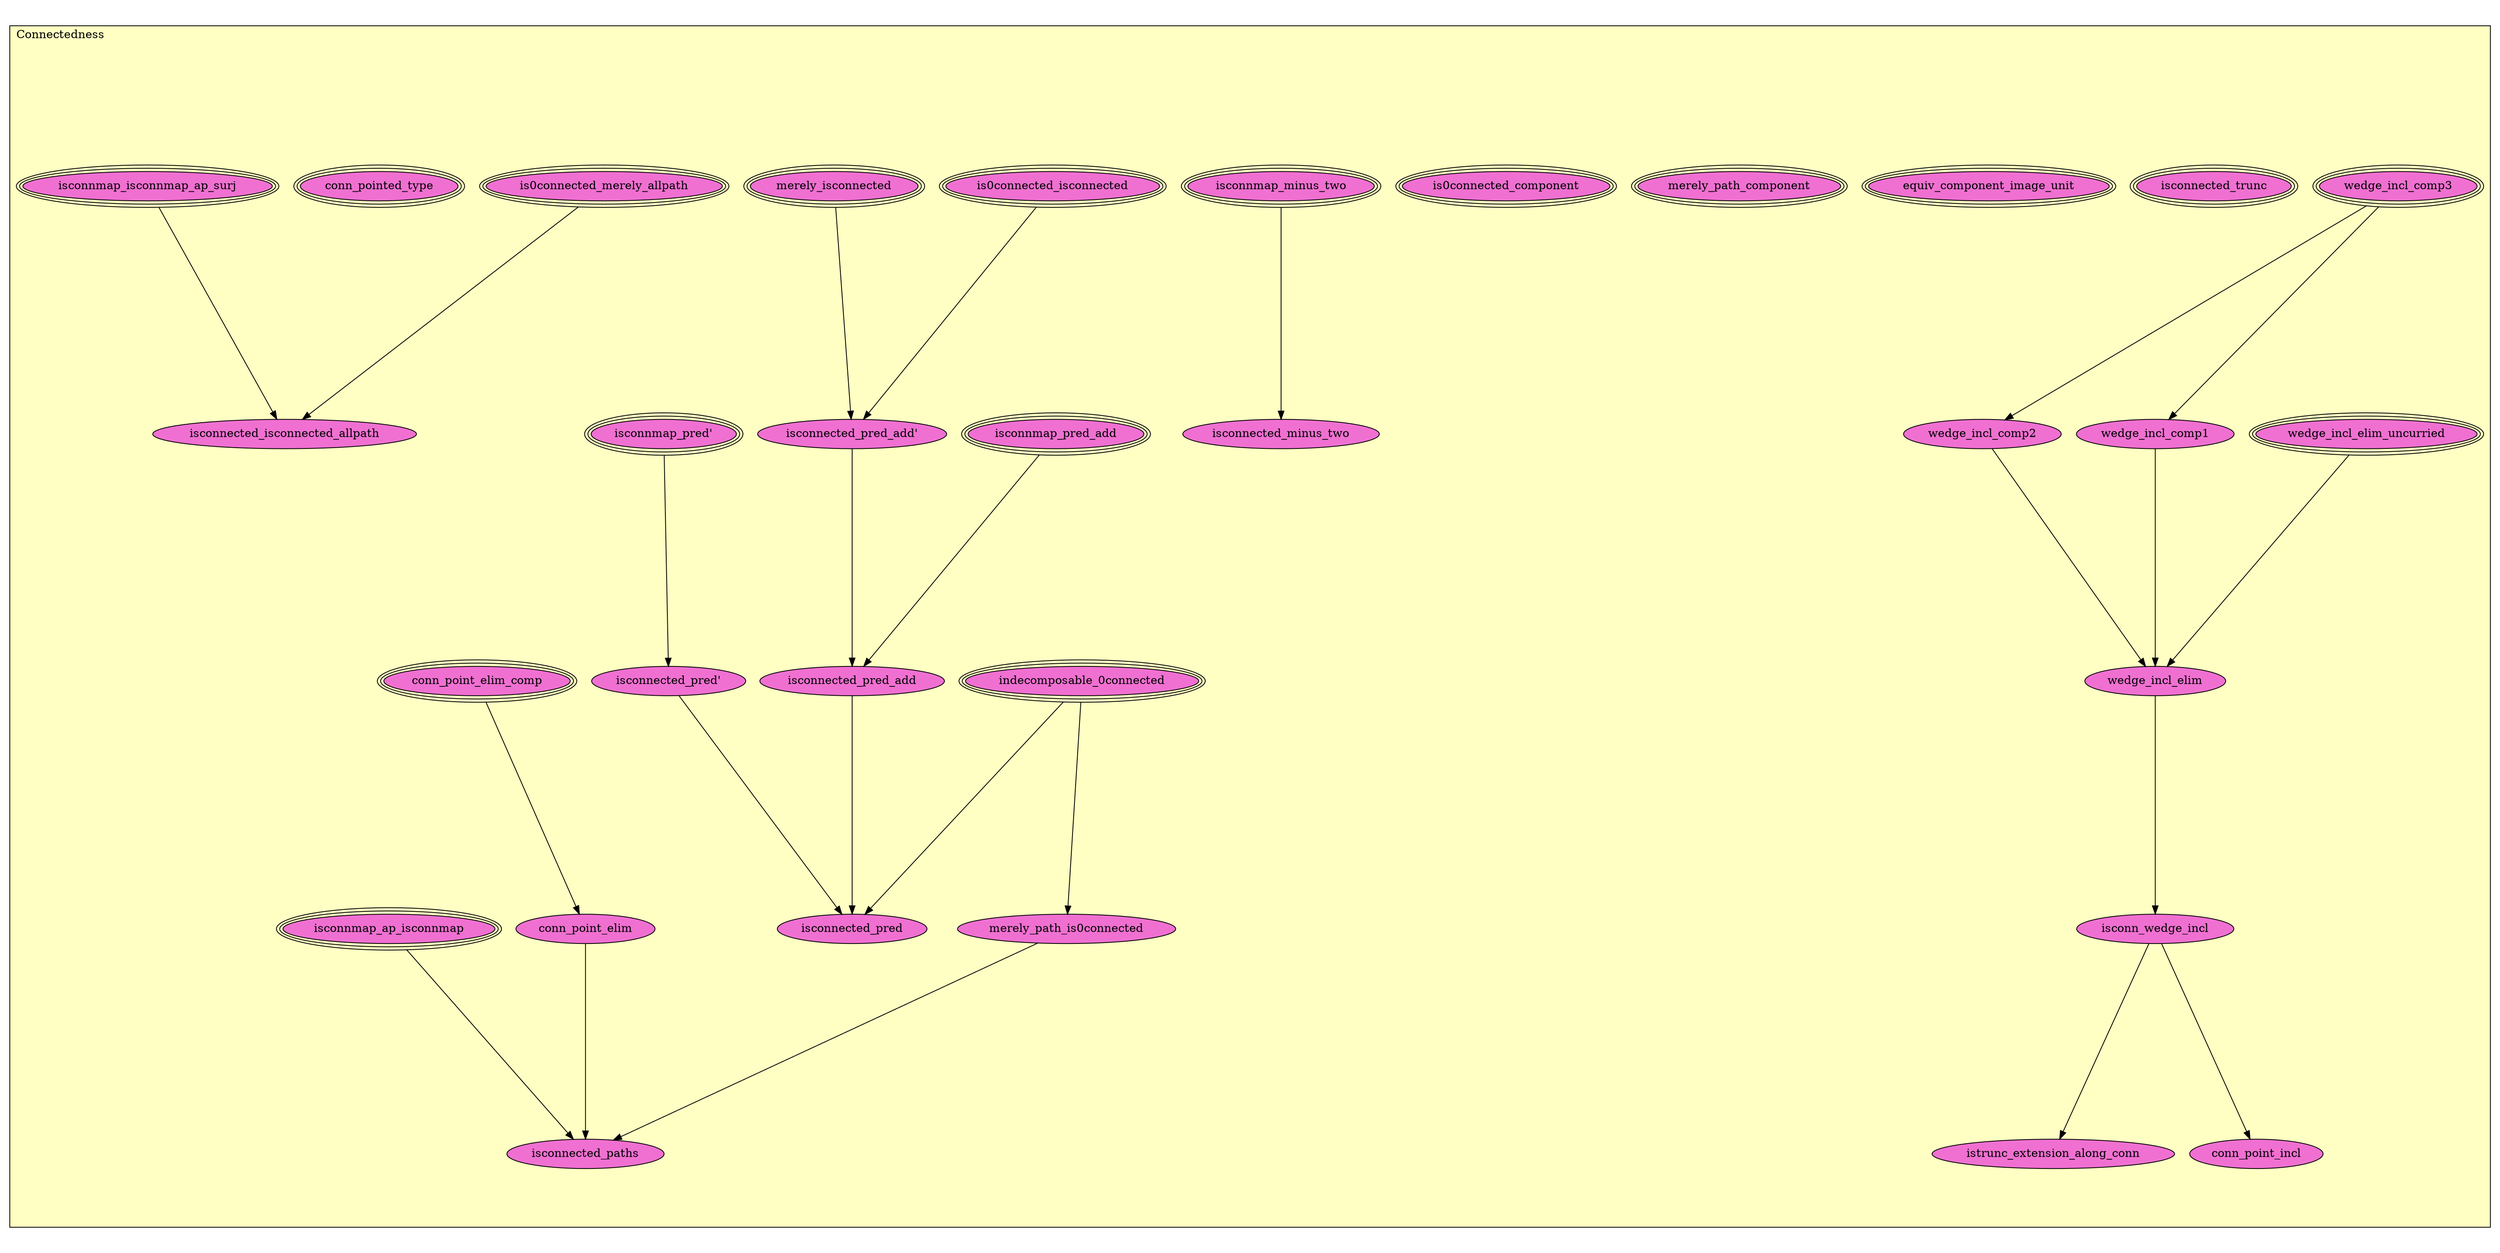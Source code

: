 digraph HoTT_Truncations_Connectedness {
  graph [ratio=0.5]
  node [style=filled]
Connectedness_wedge_incl_elim_uncurried [label="wedge_incl_elim_uncurried", URL=<Connectedness.html#wedge_incl_elim_uncurried>, peripheries=3, fillcolor="#F070D1"] ;
Connectedness_wedge_incl_comp3 [label="wedge_incl_comp3", URL=<Connectedness.html#wedge_incl_comp3>, peripheries=3, fillcolor="#F070D1"] ;
Connectedness_wedge_incl_comp2 [label="wedge_incl_comp2", URL=<Connectedness.html#wedge_incl_comp2>, fillcolor="#F070D1"] ;
Connectedness_wedge_incl_comp1 [label="wedge_incl_comp1", URL=<Connectedness.html#wedge_incl_comp1>, fillcolor="#F070D1"] ;
Connectedness_wedge_incl_elim [label="wedge_incl_elim", URL=<Connectedness.html#wedge_incl_elim>, fillcolor="#F070D1"] ;
Connectedness_isconn_wedge_incl [label="isconn_wedge_incl", URL=<Connectedness.html#isconn_wedge_incl>, fillcolor="#F070D1"] ;
Connectedness_isconnected_trunc [label="isconnected_trunc", URL=<Connectedness.html#isconnected_trunc>, peripheries=3, fillcolor="#F070D1"] ;
Connectedness_indecomposable_0connected [label="indecomposable_0connected", URL=<Connectedness.html#indecomposable_0connected>, peripheries=3, fillcolor="#F070D1"] ;
Connectedness_equiv_component_image_unit [label="equiv_component_image_unit", URL=<Connectedness.html#equiv_component_image_unit>, peripheries=3, fillcolor="#F070D1"] ;
Connectedness_merely_path_component [label="merely_path_component", URL=<Connectedness.html#merely_path_component>, peripheries=3, fillcolor="#F070D1"] ;
Connectedness_is0connected_component [label="is0connected_component", URL=<Connectedness.html#is0connected_component>, peripheries=3, fillcolor="#F070D1"] ;
Connectedness_is0connected_merely_allpath [label="is0connected_merely_allpath", URL=<Connectedness.html#is0connected_merely_allpath>, peripheries=3, fillcolor="#F070D1"] ;
Connectedness_merely_path_is0connected [label="merely_path_is0connected", URL=<Connectedness.html#merely_path_is0connected>, fillcolor="#F070D1"] ;
Connectedness_isconnmap_minus_two [label="isconnmap_minus_two", URL=<Connectedness.html#isconnmap_minus_two>, peripheries=3, fillcolor="#F070D1"] ;
Connectedness_isconnected_minus_two [label="isconnected_minus_two", URL=<Connectedness.html#isconnected_minus_two>, fillcolor="#F070D1"] ;
Connectedness_isconnmap_pred_add [label="isconnmap_pred_add", URL=<Connectedness.html#isconnmap_pred_add>, peripheries=3, fillcolor="#F070D1"] ;
Connectedness_isconnmap_pred_ [label="isconnmap_pred'", URL=<Connectedness.html#isconnmap_pred'>, peripheries=3, fillcolor="#F070D1"] ;
Connectedness_is0connected_isconnected [label="is0connected_isconnected", URL=<Connectedness.html#is0connected_isconnected>, peripheries=3, fillcolor="#F070D1"] ;
Connectedness_merely_isconnected [label="merely_isconnected", URL=<Connectedness.html#merely_isconnected>, peripheries=3, fillcolor="#F070D1"] ;
Connectedness_isconnected_pred_add_ [label="isconnected_pred_add'", URL=<Connectedness.html#isconnected_pred_add'>, fillcolor="#F070D1"] ;
Connectedness_isconnected_pred_add [label="isconnected_pred_add", URL=<Connectedness.html#isconnected_pred_add>, fillcolor="#F070D1"] ;
Connectedness_isconnected_pred_ [label="isconnected_pred'", URL=<Connectedness.html#isconnected_pred'>, fillcolor="#F070D1"] ;
Connectedness_isconnected_pred [label="isconnected_pred", URL=<Connectedness.html#isconnected_pred>, fillcolor="#F070D1"] ;
Connectedness_conn_point_elim_comp [label="conn_point_elim_comp", URL=<Connectedness.html#conn_point_elim_comp>, peripheries=3, fillcolor="#F070D1"] ;
Connectedness_conn_point_elim [label="conn_point_elim", URL=<Connectedness.html#conn_point_elim>, fillcolor="#F070D1"] ;
Connectedness_conn_point_incl [label="conn_point_incl", URL=<Connectedness.html#conn_point_incl>, fillcolor="#F070D1"] ;
Connectedness_conn_pointed_type [label="conn_pointed_type", URL=<Connectedness.html#conn_pointed_type>, peripheries=3, fillcolor="#F070D1"] ;
Connectedness_isconnmap_isconnmap_ap_surj [label="isconnmap_isconnmap_ap_surj", URL=<Connectedness.html#isconnmap_isconnmap_ap_surj>, peripheries=3, fillcolor="#F070D1"] ;
Connectedness_isconnected_isconnected_allpath [label="isconnected_isconnected_allpath", URL=<Connectedness.html#isconnected_isconnected_allpath>, fillcolor="#F070D1"] ;
Connectedness_isconnmap_ap_isconnmap [label="isconnmap_ap_isconnmap", URL=<Connectedness.html#isconnmap_ap_isconnmap>, peripheries=3, fillcolor="#F070D1"] ;
Connectedness_isconnected_paths [label="isconnected_paths", URL=<Connectedness.html#isconnected_paths>, fillcolor="#F070D1"] ;
Connectedness_istrunc_extension_along_conn [label="istrunc_extension_along_conn", URL=<Connectedness.html#istrunc_extension_along_conn>, fillcolor="#F070D1"] ;
  Connectedness_wedge_incl_elim_uncurried -> Connectedness_wedge_incl_elim [] ;
  Connectedness_wedge_incl_comp3 -> Connectedness_wedge_incl_comp2 [] ;
  Connectedness_wedge_incl_comp3 -> Connectedness_wedge_incl_comp1 [] ;
  Connectedness_wedge_incl_comp2 -> Connectedness_wedge_incl_elim [] ;
  Connectedness_wedge_incl_comp1 -> Connectedness_wedge_incl_elim [] ;
  Connectedness_wedge_incl_elim -> Connectedness_isconn_wedge_incl [] ;
  Connectedness_isconn_wedge_incl -> Connectedness_conn_point_incl [] ;
  Connectedness_isconn_wedge_incl -> Connectedness_istrunc_extension_along_conn [] ;
  Connectedness_indecomposable_0connected -> Connectedness_merely_path_is0connected [] ;
  Connectedness_indecomposable_0connected -> Connectedness_isconnected_pred [] ;
  Connectedness_is0connected_merely_allpath -> Connectedness_isconnected_isconnected_allpath [] ;
  Connectedness_merely_path_is0connected -> Connectedness_isconnected_paths [] ;
  Connectedness_isconnmap_minus_two -> Connectedness_isconnected_minus_two [] ;
  Connectedness_isconnmap_pred_add -> Connectedness_isconnected_pred_add [] ;
  Connectedness_isconnmap_pred_ -> Connectedness_isconnected_pred_ [] ;
  Connectedness_is0connected_isconnected -> Connectedness_isconnected_pred_add_ [] ;
  Connectedness_merely_isconnected -> Connectedness_isconnected_pred_add_ [] ;
  Connectedness_isconnected_pred_add_ -> Connectedness_isconnected_pred_add [] ;
  Connectedness_isconnected_pred_add -> Connectedness_isconnected_pred [] ;
  Connectedness_isconnected_pred_ -> Connectedness_isconnected_pred [] ;
  Connectedness_conn_point_elim_comp -> Connectedness_conn_point_elim [] ;
  Connectedness_conn_point_elim -> Connectedness_isconnected_paths [] ;
  Connectedness_isconnmap_isconnmap_ap_surj -> Connectedness_isconnected_isconnected_allpath [] ;
  Connectedness_isconnmap_ap_isconnmap -> Connectedness_isconnected_paths [] ;
subgraph cluster_Connectedness { label="Connectedness"; fillcolor="#FFFFC3"; labeljust=l; style=filled 
Connectedness_istrunc_extension_along_conn; Connectedness_isconnected_paths; Connectedness_isconnmap_ap_isconnmap; Connectedness_isconnected_isconnected_allpath; Connectedness_isconnmap_isconnmap_ap_surj; Connectedness_conn_pointed_type; Connectedness_conn_point_incl; Connectedness_conn_point_elim; Connectedness_conn_point_elim_comp; Connectedness_isconnected_pred; Connectedness_isconnected_pred_; Connectedness_isconnected_pred_add; Connectedness_isconnected_pred_add_; Connectedness_merely_isconnected; Connectedness_is0connected_isconnected; Connectedness_isconnmap_pred_; Connectedness_isconnmap_pred_add; Connectedness_isconnected_minus_two; Connectedness_isconnmap_minus_two; Connectedness_merely_path_is0connected; Connectedness_is0connected_merely_allpath; Connectedness_is0connected_component; Connectedness_merely_path_component; Connectedness_equiv_component_image_unit; Connectedness_indecomposable_0connected; Connectedness_isconnected_trunc; Connectedness_isconn_wedge_incl; Connectedness_wedge_incl_elim; Connectedness_wedge_incl_comp1; Connectedness_wedge_incl_comp2; Connectedness_wedge_incl_comp3; Connectedness_wedge_incl_elim_uncurried; };
} /* END */
